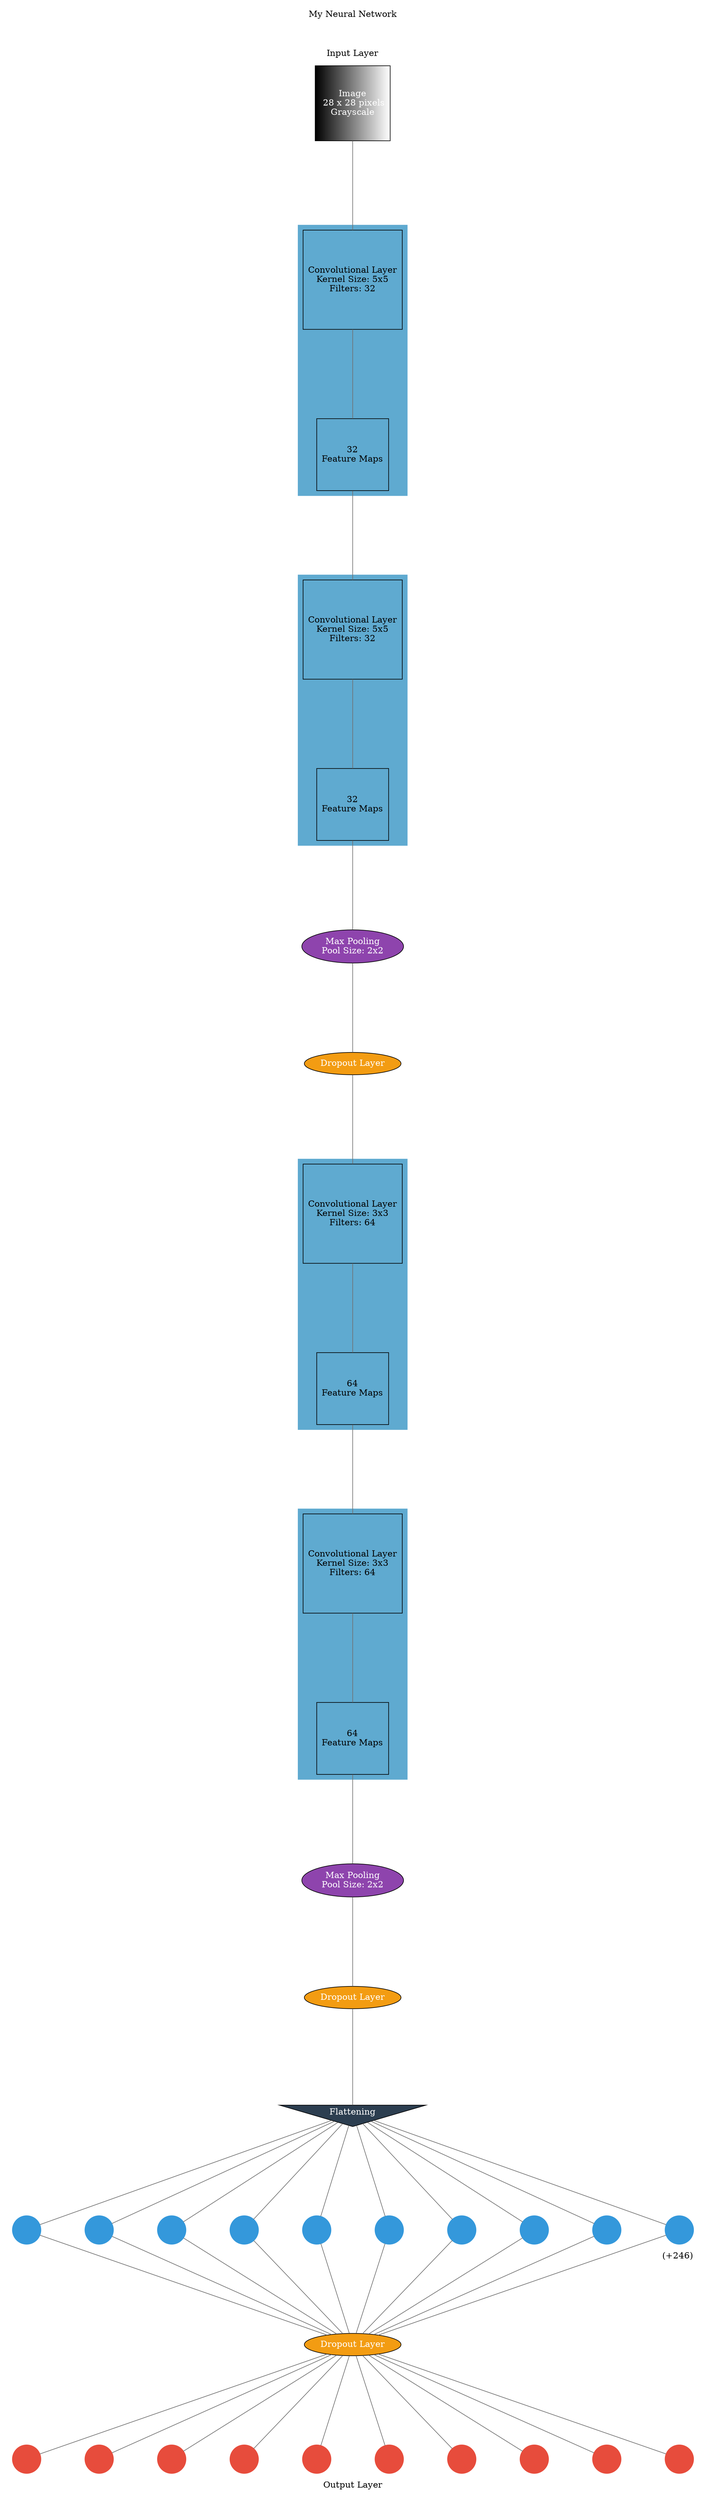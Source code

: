 digraph g {
	graph [nodesep=1 ranksep=2 splines=false]
	edge [arrowhead=none color="#707070"]
	subgraph cluster_input {
		node [fillcolor="black:white" fontcolor=white shape=square style=filled]
		color=white label="My Neural Network



Input Layer"
		1 [label="Image
 28 x 28 pixels
Grayscale" fontcolor=white]
	}
	conv_2 -> 2
	1 -> conv_2
	subgraph cluster_1 {
		color="#5faad0" style=filled
		conv_2 [label="Convolutional Layer
Kernel Size: 5x5
Filters: 32" shape=square]
		2 [label="32
Feature Maps" shape=square]
	}
	conv_3 -> 3
	2 -> conv_3
	subgraph cluster_2 {
		color="#5faad0" style=filled
		conv_3 [label="Convolutional Layer
Kernel Size: 5x5
Filters: 32" shape=square]
		3 [label="32
Feature Maps" shape=square]
	}
	3 -> 4
	subgraph cluster_3 {
		color=white
		4 [label="Max Pooling
Pool Size: 2x2" fillcolor="#8e44ad" fontcolor=white style=filled]
	}
	4 -> 5
	subgraph cluster_4 {
		color=white
		5 [label="Dropout Layer" fillcolor="#f39c12" fontcolor=white style=filled]
	}
	conv_6 -> 6
	5 -> conv_6
	subgraph cluster_5 {
		color="#5faad0" style=filled
		conv_6 [label="Convolutional Layer
Kernel Size: 3x3
Filters: 64" shape=square]
		6 [label="64
Feature Maps" shape=square]
	}
	conv_7 -> 7
	6 -> conv_7
	subgraph cluster_6 {
		color="#5faad0" style=filled
		conv_7 [label="Convolutional Layer
Kernel Size: 3x3
Filters: 64" shape=square]
		7 [label="64
Feature Maps" shape=square]
	}
	7 -> 8
	subgraph cluster_7 {
		color=white
		8 [label="Max Pooling
Pool Size: 2x2" fillcolor="#8e44ad" fontcolor=white style=filled]
	}
	8 -> 9
	subgraph cluster_8 {
		color=white
		9 [label="Dropout Layer" fillcolor="#f39c12" fontcolor=white style=filled]
	}
	9 -> 10
	subgraph cluster_9 {
		color=white
		10 [label=Flattening fillcolor="#2c3e50" fontcolor=white shape=invtriangle style=filled]
	}
	10 -> 11
	10 -> 12
	10 -> 13
	10 -> 14
	10 -> 15
	10 -> 16
	10 -> 17
	10 -> 18
	10 -> 19
	10 -> 20
	subgraph cluster_10 {
		color=white
		rank=same
		label=" (+246)" labeljust=right labelloc=b
		11 [color="#3498db" fontcolor="#3498db" shape=circle style=filled]
		12 [color="#3498db" fontcolor="#3498db" shape=circle style=filled]
		13 [color="#3498db" fontcolor="#3498db" shape=circle style=filled]
		14 [color="#3498db" fontcolor="#3498db" shape=circle style=filled]
		15 [color="#3498db" fontcolor="#3498db" shape=circle style=filled]
		16 [color="#3498db" fontcolor="#3498db" shape=circle style=filled]
		17 [color="#3498db" fontcolor="#3498db" shape=circle style=filled]
		18 [color="#3498db" fontcolor="#3498db" shape=circle style=filled]
		19 [color="#3498db" fontcolor="#3498db" shape=circle style=filled]
		20 [color="#3498db" fontcolor="#3498db" shape=circle style=filled]
	}
	11 -> 21
	12 -> 21
	13 -> 21
	14 -> 21
	15 -> 21
	16 -> 21
	17 -> 21
	18 -> 21
	19 -> 21
	20 -> 21
	subgraph cluster_11 {
		color=white
		21 [label="Dropout Layer" fillcolor="#f39c12" fontcolor=white style=filled]
	}
	21 -> 22
	21 -> 23
	21 -> 24
	21 -> 25
	21 -> 26
	21 -> 27
	21 -> 28
	21 -> 29
	21 -> 30
	21 -> 31
	subgraph cluster_output {
		node [color="#2ecc71" fontcolor="#2ecc71" shape=circle style=filled]
		color=white
		rank=same
		labeljust=1
		22 [color="#e74c3c" fontcolor="#e74c3c" shape=circle style=filled]
		23 [color="#e74c3c" fontcolor="#e74c3c" shape=circle style=filled]
		24 [color="#e74c3c" fontcolor="#e74c3c" shape=circle style=filled]
		25 [color="#e74c3c" fontcolor="#e74c3c" shape=circle style=filled]
		26 [color="#e74c3c" fontcolor="#e74c3c" shape=circle style=filled]
		27 [color="#e74c3c" fontcolor="#e74c3c" shape=circle style=filled]
		28 [color="#e74c3c" fontcolor="#e74c3c" shape=circle style=filled]
		29 [color="#e74c3c" fontcolor="#e74c3c" shape=circle style=filled]
		30 [color="#e74c3c" fontcolor="#e74c3c" shape=circle style=filled]
		31 [color="#e74c3c" fontcolor="#e74c3c" shape=circle style=filled]
		label="Output Layer" labelloc=bottom
	}
	arrowShape=none
}
